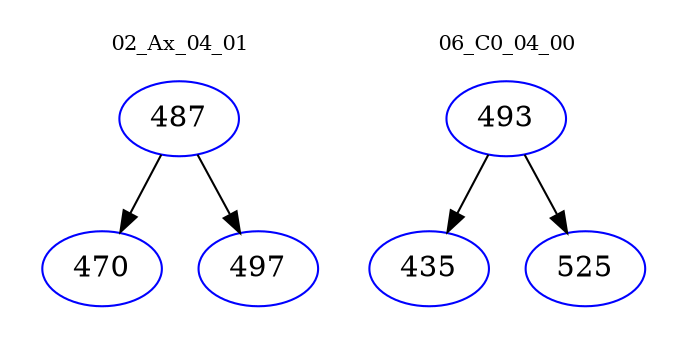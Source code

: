 digraph{
subgraph cluster_0 {
color = white
label = "02_Ax_04_01";
fontsize=10;
T0_487 [label="487", color="blue"]
T0_487 -> T0_470 [color="black"]
T0_470 [label="470", color="blue"]
T0_487 -> T0_497 [color="black"]
T0_497 [label="497", color="blue"]
}
subgraph cluster_1 {
color = white
label = "06_C0_04_00";
fontsize=10;
T1_493 [label="493", color="blue"]
T1_493 -> T1_435 [color="black"]
T1_435 [label="435", color="blue"]
T1_493 -> T1_525 [color="black"]
T1_525 [label="525", color="blue"]
}
}
